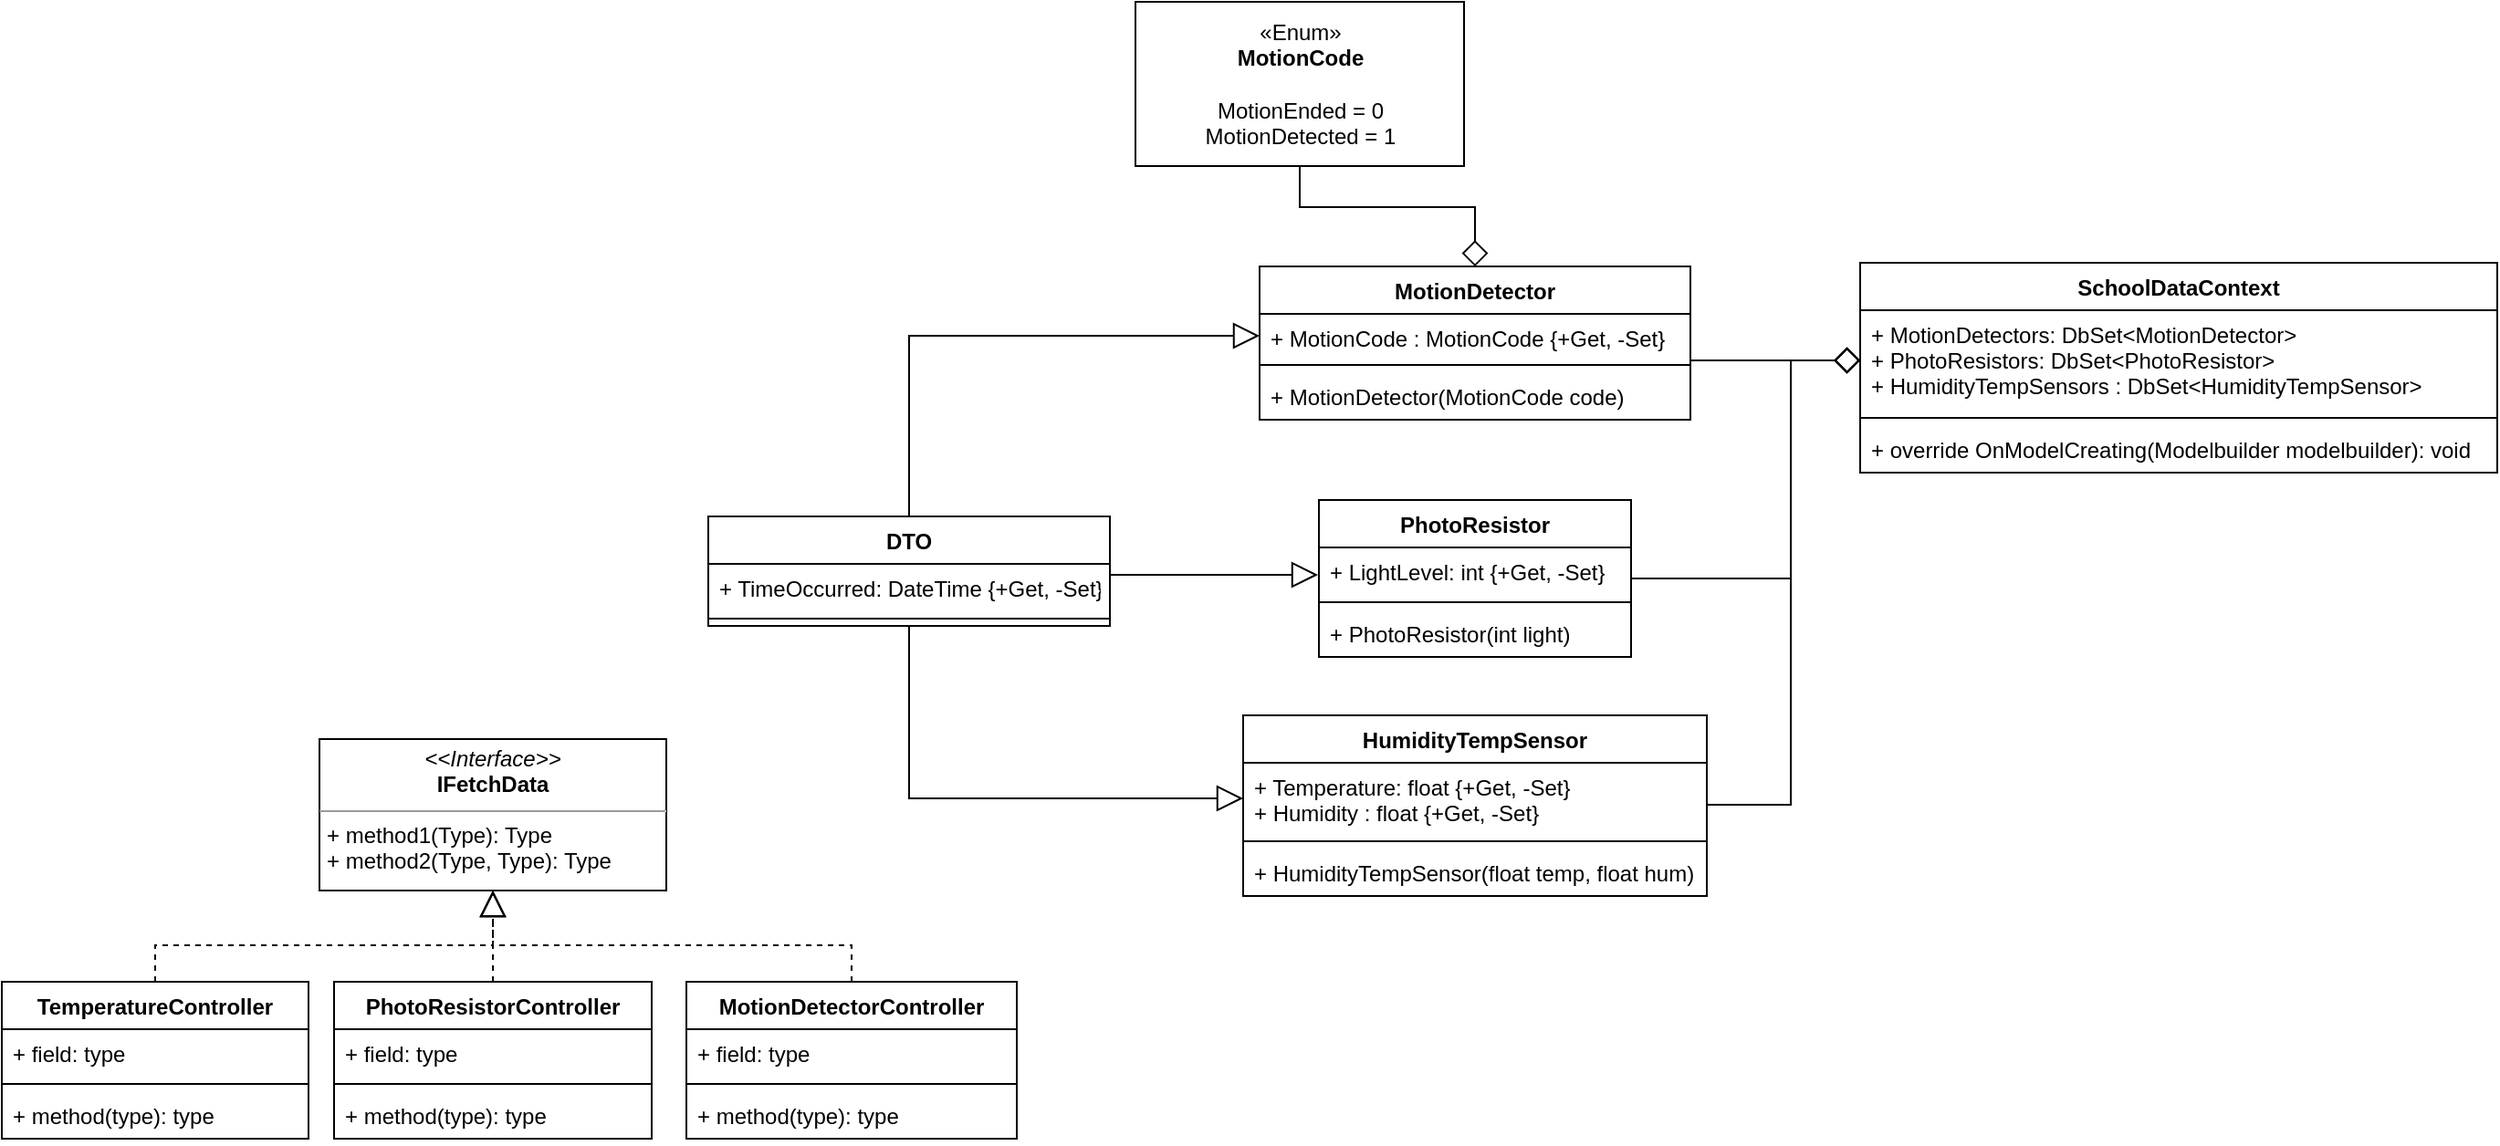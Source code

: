 <mxfile version="15.0.3" type="device"><diagram id="x-YKFXe__G-PMNe2rKYq" name="Page-1"><mxGraphModel dx="2012" dy="662" grid="0" gridSize="10" guides="1" tooltips="1" connect="1" arrows="1" fold="1" page="1" pageScale="1" pageWidth="827" pageHeight="1169" math="0" shadow="0"><root><mxCell id="0"/><mxCell id="1" parent="0"/><mxCell id="aSCxSlpjrOHpZsgmTtxv-40" style="edgeStyle=orthogonalEdgeStyle;rounded=0;orthogonalLoop=1;jettySize=auto;html=1;exitX=0.5;exitY=0;exitDx=0;exitDy=0;startArrow=diamond;startFill=0;endSize=11;endArrow=none;endFill=0;startSize=12;" edge="1" parent="1" source="aSCxSlpjrOHpZsgmTtxv-1" target="aSCxSlpjrOHpZsgmTtxv-38"><mxGeometry relative="1" as="geometry"/></mxCell><mxCell id="aSCxSlpjrOHpZsgmTtxv-1" value="MotionDetector" style="swimlane;fontStyle=1;align=center;verticalAlign=top;childLayout=stackLayout;horizontal=1;startSize=26;horizontalStack=0;resizeParent=1;resizeParentMax=0;resizeLast=0;collapsible=1;marginBottom=0;" vertex="1" parent="1"><mxGeometry x="107" y="178" width="236" height="84" as="geometry"/></mxCell><mxCell id="aSCxSlpjrOHpZsgmTtxv-2" value="+ MotionCode : MotionCode {+Get, -Set}&#10;" style="text;strokeColor=none;fillColor=none;align=left;verticalAlign=top;spacingLeft=4;spacingRight=4;overflow=hidden;rotatable=0;points=[[0,0.5],[1,0.5]];portConstraint=eastwest;" vertex="1" parent="aSCxSlpjrOHpZsgmTtxv-1"><mxGeometry y="26" width="236" height="24" as="geometry"/></mxCell><mxCell id="aSCxSlpjrOHpZsgmTtxv-3" value="" style="line;strokeWidth=1;fillColor=none;align=left;verticalAlign=middle;spacingTop=-1;spacingLeft=3;spacingRight=3;rotatable=0;labelPosition=right;points=[];portConstraint=eastwest;" vertex="1" parent="aSCxSlpjrOHpZsgmTtxv-1"><mxGeometry y="50" width="236" height="8" as="geometry"/></mxCell><mxCell id="aSCxSlpjrOHpZsgmTtxv-4" value="+ MotionDetector(MotionCode code)" style="text;strokeColor=none;fillColor=none;align=left;verticalAlign=top;spacingLeft=4;spacingRight=4;overflow=hidden;rotatable=0;points=[[0,0.5],[1,0.5]];portConstraint=eastwest;" vertex="1" parent="aSCxSlpjrOHpZsgmTtxv-1"><mxGeometry y="58" width="236" height="26" as="geometry"/></mxCell><mxCell id="aSCxSlpjrOHpZsgmTtxv-5" value="PhotoResistor" style="swimlane;fontStyle=1;align=center;verticalAlign=top;childLayout=stackLayout;horizontal=1;startSize=26;horizontalStack=0;resizeParent=1;resizeParentMax=0;resizeLast=0;collapsible=1;marginBottom=0;" vertex="1" parent="1"><mxGeometry x="139.5" y="306" width="171" height="86" as="geometry"/></mxCell><mxCell id="aSCxSlpjrOHpZsgmTtxv-6" value="+ LightLevel: int {+Get, -Set}" style="text;strokeColor=none;fillColor=none;align=left;verticalAlign=top;spacingLeft=4;spacingRight=4;overflow=hidden;rotatable=0;points=[[0,0.5],[1,0.5]];portConstraint=eastwest;" vertex="1" parent="aSCxSlpjrOHpZsgmTtxv-5"><mxGeometry y="26" width="171" height="26" as="geometry"/></mxCell><mxCell id="aSCxSlpjrOHpZsgmTtxv-7" value="" style="line;strokeWidth=1;fillColor=none;align=left;verticalAlign=middle;spacingTop=-1;spacingLeft=3;spacingRight=3;rotatable=0;labelPosition=right;points=[];portConstraint=eastwest;" vertex="1" parent="aSCxSlpjrOHpZsgmTtxv-5"><mxGeometry y="52" width="171" height="8" as="geometry"/></mxCell><mxCell id="aSCxSlpjrOHpZsgmTtxv-8" value="+ PhotoResistor(int light)" style="text;strokeColor=none;fillColor=none;align=left;verticalAlign=top;spacingLeft=4;spacingRight=4;overflow=hidden;rotatable=0;points=[[0,0.5],[1,0.5]];portConstraint=eastwest;" vertex="1" parent="aSCxSlpjrOHpZsgmTtxv-5"><mxGeometry y="60" width="171" height="26" as="geometry"/></mxCell><mxCell id="aSCxSlpjrOHpZsgmTtxv-9" value="HumidityTempSensor" style="swimlane;fontStyle=1;align=center;verticalAlign=top;childLayout=stackLayout;horizontal=1;startSize=26;horizontalStack=0;resizeParent=1;resizeParentMax=0;resizeLast=0;collapsible=1;marginBottom=0;" vertex="1" parent="1"><mxGeometry x="98" y="424" width="254" height="99" as="geometry"/></mxCell><mxCell id="aSCxSlpjrOHpZsgmTtxv-10" value="+ Temperature: float {+Get, -Set}&#10;+ Humidity : float {+Get, -Set}" style="text;strokeColor=none;fillColor=none;align=left;verticalAlign=top;spacingLeft=4;spacingRight=4;overflow=hidden;rotatable=0;points=[[0,0.5],[1,0.5]];portConstraint=eastwest;" vertex="1" parent="aSCxSlpjrOHpZsgmTtxv-9"><mxGeometry y="26" width="254" height="39" as="geometry"/></mxCell><mxCell id="aSCxSlpjrOHpZsgmTtxv-11" value="" style="line;strokeWidth=1;fillColor=none;align=left;verticalAlign=middle;spacingTop=-1;spacingLeft=3;spacingRight=3;rotatable=0;labelPosition=right;points=[];portConstraint=eastwest;" vertex="1" parent="aSCxSlpjrOHpZsgmTtxv-9"><mxGeometry y="65" width="254" height="8" as="geometry"/></mxCell><mxCell id="aSCxSlpjrOHpZsgmTtxv-12" value="+ HumidityTempSensor(float temp, float hum)" style="text;strokeColor=none;fillColor=none;align=left;verticalAlign=top;spacingLeft=4;spacingRight=4;overflow=hidden;rotatable=0;points=[[0,0.5],[1,0.5]];portConstraint=eastwest;" vertex="1" parent="aSCxSlpjrOHpZsgmTtxv-9"><mxGeometry y="73" width="254" height="26" as="geometry"/></mxCell><mxCell id="aSCxSlpjrOHpZsgmTtxv-25" value="SchoolDataContext" style="swimlane;fontStyle=1;align=center;verticalAlign=top;childLayout=stackLayout;horizontal=1;startSize=26;horizontalStack=0;resizeParent=1;resizeParentMax=0;resizeLast=0;collapsible=1;marginBottom=0;" vertex="1" parent="1"><mxGeometry x="436" y="176" width="349" height="115" as="geometry"/></mxCell><mxCell id="aSCxSlpjrOHpZsgmTtxv-26" value="+ MotionDetectors: DbSet&lt;MotionDetector&gt;&#10;+ PhotoResistors: DbSet&lt;PhotoResistor&gt;&#10;+ HumidityTempSensors : DbSet&lt;HumidityTempSensor&gt;" style="text;strokeColor=none;fillColor=none;align=left;verticalAlign=top;spacingLeft=4;spacingRight=4;overflow=hidden;rotatable=0;points=[[0,0.5],[1,0.5]];portConstraint=eastwest;" vertex="1" parent="aSCxSlpjrOHpZsgmTtxv-25"><mxGeometry y="26" width="349" height="55" as="geometry"/></mxCell><mxCell id="aSCxSlpjrOHpZsgmTtxv-27" value="" style="line;strokeWidth=1;fillColor=none;align=left;verticalAlign=middle;spacingTop=-1;spacingLeft=3;spacingRight=3;rotatable=0;labelPosition=right;points=[];portConstraint=eastwest;" vertex="1" parent="aSCxSlpjrOHpZsgmTtxv-25"><mxGeometry y="81" width="349" height="8" as="geometry"/></mxCell><mxCell id="aSCxSlpjrOHpZsgmTtxv-28" value="+ override OnModelCreating(Modelbuilder modelbuilder): void" style="text;strokeColor=none;fillColor=none;align=left;verticalAlign=top;spacingLeft=4;spacingRight=4;overflow=hidden;rotatable=0;points=[[0,0.5],[1,0.5]];portConstraint=eastwest;" vertex="1" parent="aSCxSlpjrOHpZsgmTtxv-25"><mxGeometry y="89" width="349" height="26" as="geometry"/></mxCell><mxCell id="aSCxSlpjrOHpZsgmTtxv-38" value="«Enum»&lt;br&gt;&lt;b&gt;MotionCode&lt;br&gt;&lt;br&gt;&lt;/b&gt;MotionEnded = 0&lt;br&gt;MotionDetected = 1" style="html=1;dropTarget=0;" vertex="1" parent="1"><mxGeometry x="39" y="33" width="180" height="90" as="geometry"/></mxCell><mxCell id="aSCxSlpjrOHpZsgmTtxv-41" style="edgeStyle=orthogonalEdgeStyle;rounded=0;orthogonalLoop=1;jettySize=auto;html=1;exitX=0;exitY=0.5;exitDx=0;exitDy=0;startArrow=diamond;startFill=0;endArrow=none;endFill=0;startSize=12;endSize=11;" edge="1" parent="1" source="aSCxSlpjrOHpZsgmTtxv-26" target="aSCxSlpjrOHpZsgmTtxv-1"><mxGeometry relative="1" as="geometry"><Array as="points"><mxPoint x="412" y="230"/><mxPoint x="412" y="230"/></Array></mxGeometry></mxCell><mxCell id="aSCxSlpjrOHpZsgmTtxv-42" style="edgeStyle=orthogonalEdgeStyle;rounded=0;orthogonalLoop=1;jettySize=auto;html=1;exitX=0;exitY=0.5;exitDx=0;exitDy=0;startArrow=diamond;startFill=0;endArrow=none;endFill=0;startSize=12;endSize=11;" edge="1" parent="1" source="aSCxSlpjrOHpZsgmTtxv-26" target="aSCxSlpjrOHpZsgmTtxv-5"><mxGeometry relative="1" as="geometry"><Array as="points"><mxPoint x="398" y="229"/><mxPoint x="398" y="349"/></Array></mxGeometry></mxCell><mxCell id="aSCxSlpjrOHpZsgmTtxv-43" style="edgeStyle=orthogonalEdgeStyle;rounded=0;orthogonalLoop=1;jettySize=auto;html=1;exitX=0;exitY=0.5;exitDx=0;exitDy=0;startArrow=diamond;startFill=0;endArrow=none;endFill=0;startSize=12;endSize=11;" edge="1" parent="1" source="aSCxSlpjrOHpZsgmTtxv-26" target="aSCxSlpjrOHpZsgmTtxv-9"><mxGeometry relative="1" as="geometry"><Array as="points"><mxPoint x="398" y="229"/><mxPoint x="398" y="473"/></Array></mxGeometry></mxCell><mxCell id="aSCxSlpjrOHpZsgmTtxv-69" style="edgeStyle=orthogonalEdgeStyle;rounded=0;orthogonalLoop=1;jettySize=auto;html=1;exitX=0.5;exitY=0;exitDx=0;exitDy=0;dashed=1;startArrow=none;startFill=0;endArrow=block;endFill=0;startSize=11;endSize=12;" edge="1" parent="1" source="aSCxSlpjrOHpZsgmTtxv-44" target="aSCxSlpjrOHpZsgmTtxv-64"><mxGeometry relative="1" as="geometry"/></mxCell><mxCell id="aSCxSlpjrOHpZsgmTtxv-44" value="TemperatureController" style="swimlane;fontStyle=1;align=center;verticalAlign=top;childLayout=stackLayout;horizontal=1;startSize=26;horizontalStack=0;resizeParent=1;resizeParentMax=0;resizeLast=0;collapsible=1;marginBottom=0;" vertex="1" parent="1"><mxGeometry x="-582" y="570" width="168" height="86" as="geometry"/></mxCell><mxCell id="aSCxSlpjrOHpZsgmTtxv-45" value="+ field: type" style="text;strokeColor=none;fillColor=none;align=left;verticalAlign=top;spacingLeft=4;spacingRight=4;overflow=hidden;rotatable=0;points=[[0,0.5],[1,0.5]];portConstraint=eastwest;" vertex="1" parent="aSCxSlpjrOHpZsgmTtxv-44"><mxGeometry y="26" width="168" height="26" as="geometry"/></mxCell><mxCell id="aSCxSlpjrOHpZsgmTtxv-46" value="" style="line;strokeWidth=1;fillColor=none;align=left;verticalAlign=middle;spacingTop=-1;spacingLeft=3;spacingRight=3;rotatable=0;labelPosition=right;points=[];portConstraint=eastwest;" vertex="1" parent="aSCxSlpjrOHpZsgmTtxv-44"><mxGeometry y="52" width="168" height="8" as="geometry"/></mxCell><mxCell id="aSCxSlpjrOHpZsgmTtxv-47" value="+ method(type): type" style="text;strokeColor=none;fillColor=none;align=left;verticalAlign=top;spacingLeft=4;spacingRight=4;overflow=hidden;rotatable=0;points=[[0,0.5],[1,0.5]];portConstraint=eastwest;" vertex="1" parent="aSCxSlpjrOHpZsgmTtxv-44"><mxGeometry y="60" width="168" height="26" as="geometry"/></mxCell><mxCell id="aSCxSlpjrOHpZsgmTtxv-68" style="edgeStyle=orthogonalEdgeStyle;rounded=0;orthogonalLoop=1;jettySize=auto;html=1;exitX=0.5;exitY=0;exitDx=0;exitDy=0;dashed=1;startArrow=none;startFill=0;endArrow=block;endFill=0;startSize=11;endSize=12;" edge="1" parent="1" source="aSCxSlpjrOHpZsgmTtxv-48" target="aSCxSlpjrOHpZsgmTtxv-64"><mxGeometry relative="1" as="geometry"/></mxCell><mxCell id="aSCxSlpjrOHpZsgmTtxv-48" value="PhotoResistorController" style="swimlane;fontStyle=1;align=center;verticalAlign=top;childLayout=stackLayout;horizontal=1;startSize=26;horizontalStack=0;resizeParent=1;resizeParentMax=0;resizeLast=0;collapsible=1;marginBottom=0;" vertex="1" parent="1"><mxGeometry x="-400" y="570" width="174" height="86" as="geometry"/></mxCell><mxCell id="aSCxSlpjrOHpZsgmTtxv-49" value="+ field: type" style="text;strokeColor=none;fillColor=none;align=left;verticalAlign=top;spacingLeft=4;spacingRight=4;overflow=hidden;rotatable=0;points=[[0,0.5],[1,0.5]];portConstraint=eastwest;" vertex="1" parent="aSCxSlpjrOHpZsgmTtxv-48"><mxGeometry y="26" width="174" height="26" as="geometry"/></mxCell><mxCell id="aSCxSlpjrOHpZsgmTtxv-50" value="" style="line;strokeWidth=1;fillColor=none;align=left;verticalAlign=middle;spacingTop=-1;spacingLeft=3;spacingRight=3;rotatable=0;labelPosition=right;points=[];portConstraint=eastwest;" vertex="1" parent="aSCxSlpjrOHpZsgmTtxv-48"><mxGeometry y="52" width="174" height="8" as="geometry"/></mxCell><mxCell id="aSCxSlpjrOHpZsgmTtxv-51" value="+ method(type): type" style="text;strokeColor=none;fillColor=none;align=left;verticalAlign=top;spacingLeft=4;spacingRight=4;overflow=hidden;rotatable=0;points=[[0,0.5],[1,0.5]];portConstraint=eastwest;" vertex="1" parent="aSCxSlpjrOHpZsgmTtxv-48"><mxGeometry y="60" width="174" height="26" as="geometry"/></mxCell><mxCell id="aSCxSlpjrOHpZsgmTtxv-67" style="edgeStyle=orthogonalEdgeStyle;rounded=0;orthogonalLoop=1;jettySize=auto;html=1;exitX=0.5;exitY=0;exitDx=0;exitDy=0;dashed=1;startArrow=none;startFill=0;endArrow=block;endFill=0;startSize=11;endSize=12;" edge="1" parent="1" source="aSCxSlpjrOHpZsgmTtxv-52" target="aSCxSlpjrOHpZsgmTtxv-64"><mxGeometry relative="1" as="geometry"/></mxCell><mxCell id="aSCxSlpjrOHpZsgmTtxv-52" value="MotionDetectorController" style="swimlane;fontStyle=1;align=center;verticalAlign=top;childLayout=stackLayout;horizontal=1;startSize=26;horizontalStack=0;resizeParent=1;resizeParentMax=0;resizeLast=0;collapsible=1;marginBottom=0;" vertex="1" parent="1"><mxGeometry x="-207" y="570" width="181" height="86" as="geometry"/></mxCell><mxCell id="aSCxSlpjrOHpZsgmTtxv-53" value="+ field: type" style="text;strokeColor=none;fillColor=none;align=left;verticalAlign=top;spacingLeft=4;spacingRight=4;overflow=hidden;rotatable=0;points=[[0,0.5],[1,0.5]];portConstraint=eastwest;" vertex="1" parent="aSCxSlpjrOHpZsgmTtxv-52"><mxGeometry y="26" width="181" height="26" as="geometry"/></mxCell><mxCell id="aSCxSlpjrOHpZsgmTtxv-54" value="" style="line;strokeWidth=1;fillColor=none;align=left;verticalAlign=middle;spacingTop=-1;spacingLeft=3;spacingRight=3;rotatable=0;labelPosition=right;points=[];portConstraint=eastwest;" vertex="1" parent="aSCxSlpjrOHpZsgmTtxv-52"><mxGeometry y="52" width="181" height="8" as="geometry"/></mxCell><mxCell id="aSCxSlpjrOHpZsgmTtxv-55" value="+ method(type): type" style="text;strokeColor=none;fillColor=none;align=left;verticalAlign=top;spacingLeft=4;spacingRight=4;overflow=hidden;rotatable=0;points=[[0,0.5],[1,0.5]];portConstraint=eastwest;" vertex="1" parent="aSCxSlpjrOHpZsgmTtxv-52"><mxGeometry y="60" width="181" height="26" as="geometry"/></mxCell><mxCell id="aSCxSlpjrOHpZsgmTtxv-57" value="DTO" style="swimlane;fontStyle=1;align=center;verticalAlign=top;childLayout=stackLayout;horizontal=1;startSize=26;horizontalStack=0;resizeParent=1;resizeParentMax=0;resizeLast=0;collapsible=1;marginBottom=0;" vertex="1" parent="1"><mxGeometry x="-195" y="315" width="220" height="60" as="geometry"/></mxCell><mxCell id="aSCxSlpjrOHpZsgmTtxv-58" value="+ TimeOccurred: DateTime {+Get, -Set}" style="text;strokeColor=none;fillColor=none;align=left;verticalAlign=top;spacingLeft=4;spacingRight=4;overflow=hidden;rotatable=0;points=[[0,0.5],[1,0.5]];portConstraint=eastwest;" vertex="1" parent="aSCxSlpjrOHpZsgmTtxv-57"><mxGeometry y="26" width="220" height="26" as="geometry"/></mxCell><mxCell id="aSCxSlpjrOHpZsgmTtxv-59" value="" style="line;strokeWidth=1;fillColor=none;align=left;verticalAlign=middle;spacingTop=-1;spacingLeft=3;spacingRight=3;rotatable=0;labelPosition=right;points=[];portConstraint=eastwest;" vertex="1" parent="aSCxSlpjrOHpZsgmTtxv-57"><mxGeometry y="52" width="220" height="8" as="geometry"/></mxCell><mxCell id="aSCxSlpjrOHpZsgmTtxv-61" style="edgeStyle=orthogonalEdgeStyle;rounded=0;orthogonalLoop=1;jettySize=auto;html=1;exitX=0;exitY=0.5;exitDx=0;exitDy=0;startArrow=block;startFill=0;endArrow=none;endFill=0;startSize=12;endSize=11;" edge="1" parent="1" source="aSCxSlpjrOHpZsgmTtxv-2" target="aSCxSlpjrOHpZsgmTtxv-57"><mxGeometry relative="1" as="geometry"/></mxCell><mxCell id="aSCxSlpjrOHpZsgmTtxv-62" style="edgeStyle=orthogonalEdgeStyle;rounded=0;orthogonalLoop=1;jettySize=auto;html=1;startArrow=block;startFill=0;endArrow=none;endFill=0;startSize=12;endSize=11;" edge="1" parent="1" target="aSCxSlpjrOHpZsgmTtxv-57"><mxGeometry relative="1" as="geometry"><mxPoint x="139" y="347" as="sourcePoint"/><Array as="points"><mxPoint x="139" y="347"/></Array></mxGeometry></mxCell><mxCell id="aSCxSlpjrOHpZsgmTtxv-63" style="edgeStyle=orthogonalEdgeStyle;rounded=0;orthogonalLoop=1;jettySize=auto;html=1;exitX=0;exitY=0.5;exitDx=0;exitDy=0;startArrow=block;startFill=0;endArrow=none;endFill=0;startSize=12;endSize=11;" edge="1" parent="1" source="aSCxSlpjrOHpZsgmTtxv-10" target="aSCxSlpjrOHpZsgmTtxv-57"><mxGeometry relative="1" as="geometry"/></mxCell><mxCell id="aSCxSlpjrOHpZsgmTtxv-64" value="&lt;p style=&quot;margin: 0px ; margin-top: 4px ; text-align: center&quot;&gt;&lt;i&gt;&amp;lt;&amp;lt;Interface&amp;gt;&amp;gt;&lt;/i&gt;&lt;br&gt;&lt;b&gt;IFetchData&lt;/b&gt;&lt;/p&gt;&lt;hr size=&quot;1&quot;&gt;&lt;p style=&quot;margin: 0px ; margin-left: 4px&quot;&gt;&lt;/p&gt;&lt;p style=&quot;margin: 0px ; margin-left: 4px&quot;&gt;+ method1(Type): Type&lt;br&gt;+ method2(Type, Type): Type&lt;/p&gt;" style="verticalAlign=top;align=left;overflow=fill;fontSize=12;fontFamily=Helvetica;html=1;" vertex="1" parent="1"><mxGeometry x="-408" y="437" width="190" height="83" as="geometry"/></mxCell></root></mxGraphModel></diagram></mxfile>